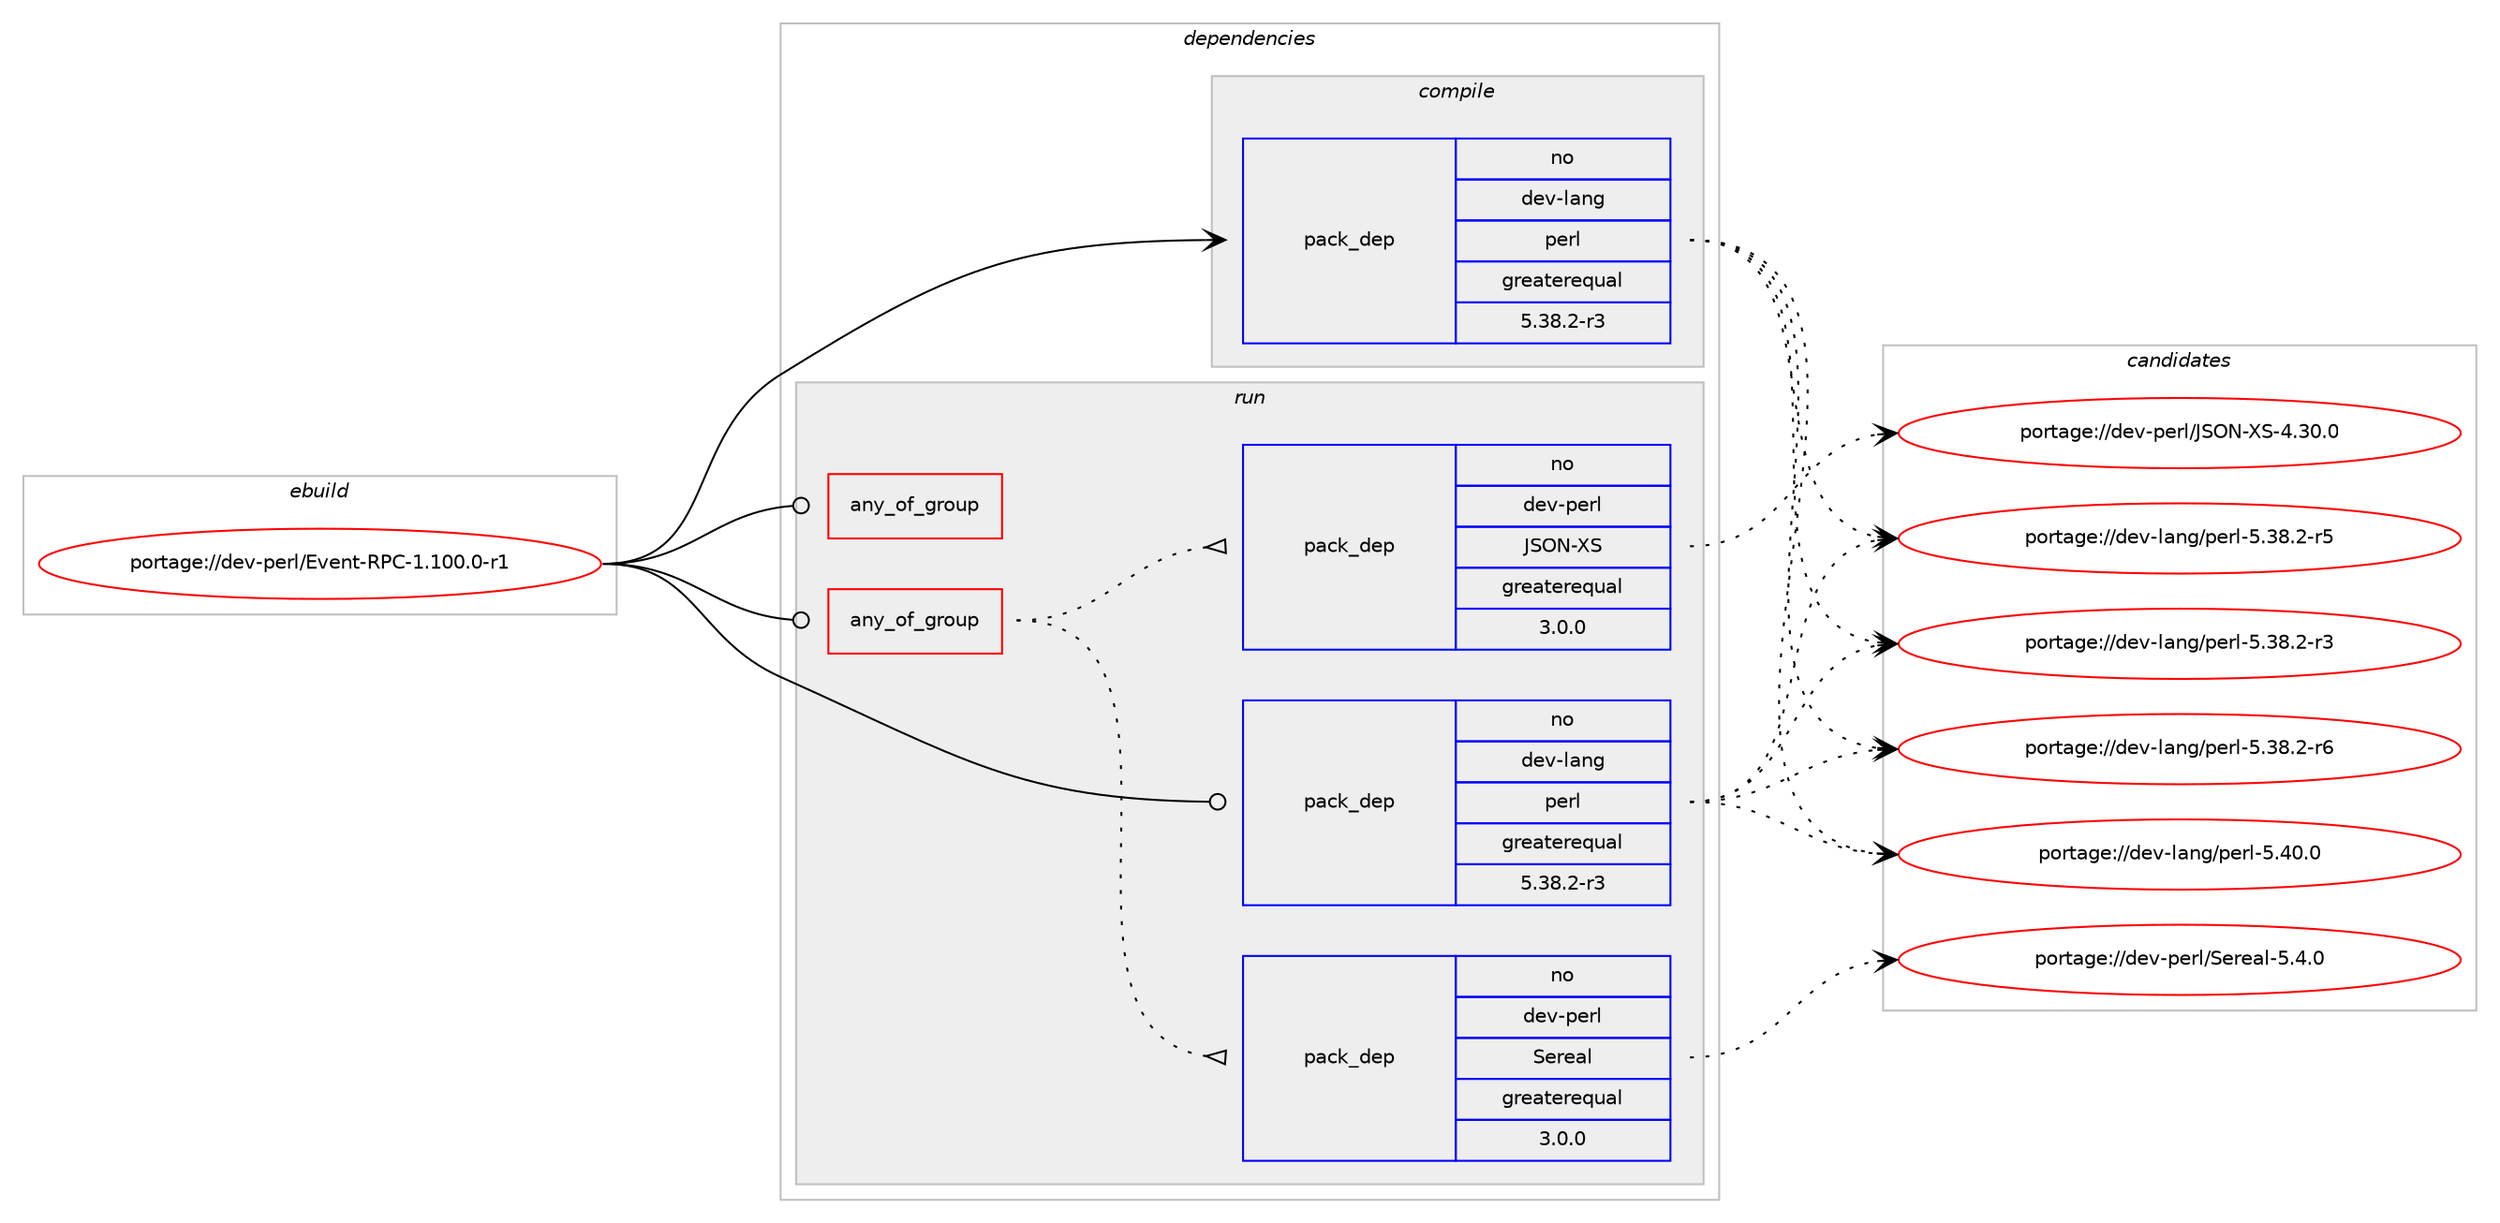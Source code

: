 digraph prolog {

# *************
# Graph options
# *************

newrank=true;
concentrate=true;
compound=true;
graph [rankdir=LR,fontname=Helvetica,fontsize=10,ranksep=1.5];#, ranksep=2.5, nodesep=0.2];
edge  [arrowhead=vee];
node  [fontname=Helvetica,fontsize=10];

# **********
# The ebuild
# **********

subgraph cluster_leftcol {
color=gray;
rank=same;
label=<<i>ebuild</i>>;
id [label="portage://dev-perl/Event-RPC-1.100.0-r1", color=red, width=4, href="../dev-perl/Event-RPC-1.100.0-r1.svg"];
}

# ****************
# The dependencies
# ****************

subgraph cluster_midcol {
color=gray;
label=<<i>dependencies</i>>;
subgraph cluster_compile {
fillcolor="#eeeeee";
style=filled;
label=<<i>compile</i>>;
subgraph pack35005 {
dependency65139 [label=<<TABLE BORDER="0" CELLBORDER="1" CELLSPACING="0" CELLPADDING="4" WIDTH="220"><TR><TD ROWSPAN="6" CELLPADDING="30">pack_dep</TD></TR><TR><TD WIDTH="110">no</TD></TR><TR><TD>dev-lang</TD></TR><TR><TD>perl</TD></TR><TR><TD>greaterequal</TD></TR><TR><TD>5.38.2-r3</TD></TR></TABLE>>, shape=none, color=blue];
}
id:e -> dependency65139:w [weight=20,style="solid",arrowhead="vee"];
}
subgraph cluster_compileandrun {
fillcolor="#eeeeee";
style=filled;
label=<<i>compile and run</i>>;
}
subgraph cluster_run {
fillcolor="#eeeeee";
style=filled;
label=<<i>run</i>>;
subgraph any1029 {
dependency65140 [label=<<TABLE BORDER="0" CELLBORDER="1" CELLSPACING="0" CELLPADDING="4"><TR><TD CELLPADDING="10">any_of_group</TD></TR></TABLE>>, shape=none, color=red];# *** BEGIN UNKNOWN DEPENDENCY TYPE (TODO) ***
# dependency65140 -> package_dependency(portage://dev-perl/Event-RPC-1.100.0-r1,run,no,dev-perl,Event,none,[,,],[],[])
# *** END UNKNOWN DEPENDENCY TYPE (TODO) ***

# *** BEGIN UNKNOWN DEPENDENCY TYPE (TODO) ***
# dependency65140 -> package_dependency(portage://dev-perl/Event-RPC-1.100.0-r1,run,no,dev-perl,glib-perl,none,[,,],[],[])
# *** END UNKNOWN DEPENDENCY TYPE (TODO) ***

# *** BEGIN UNKNOWN DEPENDENCY TYPE (TODO) ***
# dependency65140 -> package_dependency(portage://dev-perl/Event-RPC-1.100.0-r1,run,no,dev-perl,AnyEvent,none,[,,],[],[])
# *** END UNKNOWN DEPENDENCY TYPE (TODO) ***

}
id:e -> dependency65140:w [weight=20,style="solid",arrowhead="odot"];
subgraph any1030 {
dependency65141 [label=<<TABLE BORDER="0" CELLBORDER="1" CELLSPACING="0" CELLPADDING="4"><TR><TD CELLPADDING="10">any_of_group</TD></TR></TABLE>>, shape=none, color=red];subgraph pack35006 {
dependency65142 [label=<<TABLE BORDER="0" CELLBORDER="1" CELLSPACING="0" CELLPADDING="4" WIDTH="220"><TR><TD ROWSPAN="6" CELLPADDING="30">pack_dep</TD></TR><TR><TD WIDTH="110">no</TD></TR><TR><TD>dev-perl</TD></TR><TR><TD>Sereal</TD></TR><TR><TD>greaterequal</TD></TR><TR><TD>3.0.0</TD></TR></TABLE>>, shape=none, color=blue];
}
dependency65141:e -> dependency65142:w [weight=20,style="dotted",arrowhead="oinv"];
# *** BEGIN UNKNOWN DEPENDENCY TYPE (TODO) ***
# dependency65141 -> package_dependency(portage://dev-perl/Event-RPC-1.100.0-r1,run,no,dev-perl,CBOR-XS,none,[,,],[],[])
# *** END UNKNOWN DEPENDENCY TYPE (TODO) ***

subgraph pack35007 {
dependency65143 [label=<<TABLE BORDER="0" CELLBORDER="1" CELLSPACING="0" CELLPADDING="4" WIDTH="220"><TR><TD ROWSPAN="6" CELLPADDING="30">pack_dep</TD></TR><TR><TD WIDTH="110">no</TD></TR><TR><TD>dev-perl</TD></TR><TR><TD>JSON-XS</TD></TR><TR><TD>greaterequal</TD></TR><TR><TD>3.0.0</TD></TR></TABLE>>, shape=none, color=blue];
}
dependency65141:e -> dependency65143:w [weight=20,style="dotted",arrowhead="oinv"];
}
id:e -> dependency65141:w [weight=20,style="solid",arrowhead="odot"];
subgraph pack35008 {
dependency65144 [label=<<TABLE BORDER="0" CELLBORDER="1" CELLSPACING="0" CELLPADDING="4" WIDTH="220"><TR><TD ROWSPAN="6" CELLPADDING="30">pack_dep</TD></TR><TR><TD WIDTH="110">no</TD></TR><TR><TD>dev-lang</TD></TR><TR><TD>perl</TD></TR><TR><TD>greaterequal</TD></TR><TR><TD>5.38.2-r3</TD></TR></TABLE>>, shape=none, color=blue];
}
id:e -> dependency65144:w [weight=20,style="solid",arrowhead="odot"];
# *** BEGIN UNKNOWN DEPENDENCY TYPE (TODO) ***
# id -> package_dependency(portage://dev-perl/Event-RPC-1.100.0-r1,run,no,dev-lang,perl,none,[,,],any_same_slot,[])
# *** END UNKNOWN DEPENDENCY TYPE (TODO) ***

# *** BEGIN UNKNOWN DEPENDENCY TYPE (TODO) ***
# id -> package_dependency(portage://dev-perl/Event-RPC-1.100.0-r1,run,no,dev-perl,IO-Socket-SSL,none,[,,],[],[])
# *** END UNKNOWN DEPENDENCY TYPE (TODO) ***

# *** BEGIN UNKNOWN DEPENDENCY TYPE (TODO) ***
# id -> package_dependency(portage://dev-perl/Event-RPC-1.100.0-r1,run,no,dev-perl,Net-SSLeay,none,[,,],[],[])
# *** END UNKNOWN DEPENDENCY TYPE (TODO) ***

}
}

# **************
# The candidates
# **************

subgraph cluster_choices {
rank=same;
color=gray;
label=<<i>candidates</i>>;

subgraph choice35005 {
color=black;
nodesep=1;
choice100101118451089711010347112101114108455346515646504511451 [label="portage://dev-lang/perl-5.38.2-r3", color=red, width=4,href="../dev-lang/perl-5.38.2-r3.svg"];
choice100101118451089711010347112101114108455346515646504511453 [label="portage://dev-lang/perl-5.38.2-r5", color=red, width=4,href="../dev-lang/perl-5.38.2-r5.svg"];
choice100101118451089711010347112101114108455346515646504511454 [label="portage://dev-lang/perl-5.38.2-r6", color=red, width=4,href="../dev-lang/perl-5.38.2-r6.svg"];
choice10010111845108971101034711210111410845534652484648 [label="portage://dev-lang/perl-5.40.0", color=red, width=4,href="../dev-lang/perl-5.40.0.svg"];
dependency65139:e -> choice100101118451089711010347112101114108455346515646504511451:w [style=dotted,weight="100"];
dependency65139:e -> choice100101118451089711010347112101114108455346515646504511453:w [style=dotted,weight="100"];
dependency65139:e -> choice100101118451089711010347112101114108455346515646504511454:w [style=dotted,weight="100"];
dependency65139:e -> choice10010111845108971101034711210111410845534652484648:w [style=dotted,weight="100"];
}
subgraph choice35006 {
color=black;
nodesep=1;
choice10010111845112101114108478310111410197108455346524648 [label="portage://dev-perl/Sereal-5.4.0", color=red, width=4,href="../dev-perl/Sereal-5.4.0.svg"];
dependency65142:e -> choice10010111845112101114108478310111410197108455346524648:w [style=dotted,weight="100"];
}
subgraph choice35007 {
color=black;
nodesep=1;
choice10010111845112101114108477483797845888345524651484648 [label="portage://dev-perl/JSON-XS-4.30.0", color=red, width=4,href="../dev-perl/JSON-XS-4.30.0.svg"];
dependency65143:e -> choice10010111845112101114108477483797845888345524651484648:w [style=dotted,weight="100"];
}
subgraph choice35008 {
color=black;
nodesep=1;
choice100101118451089711010347112101114108455346515646504511451 [label="portage://dev-lang/perl-5.38.2-r3", color=red, width=4,href="../dev-lang/perl-5.38.2-r3.svg"];
choice100101118451089711010347112101114108455346515646504511453 [label="portage://dev-lang/perl-5.38.2-r5", color=red, width=4,href="../dev-lang/perl-5.38.2-r5.svg"];
choice100101118451089711010347112101114108455346515646504511454 [label="portage://dev-lang/perl-5.38.2-r6", color=red, width=4,href="../dev-lang/perl-5.38.2-r6.svg"];
choice10010111845108971101034711210111410845534652484648 [label="portage://dev-lang/perl-5.40.0", color=red, width=4,href="../dev-lang/perl-5.40.0.svg"];
dependency65144:e -> choice100101118451089711010347112101114108455346515646504511451:w [style=dotted,weight="100"];
dependency65144:e -> choice100101118451089711010347112101114108455346515646504511453:w [style=dotted,weight="100"];
dependency65144:e -> choice100101118451089711010347112101114108455346515646504511454:w [style=dotted,weight="100"];
dependency65144:e -> choice10010111845108971101034711210111410845534652484648:w [style=dotted,weight="100"];
}
}

}
